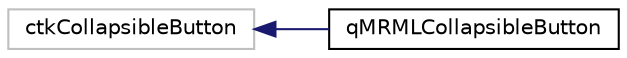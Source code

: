 digraph "Graphical Class Hierarchy"
{
  bgcolor="transparent";
  edge [fontname="Helvetica",fontsize="10",labelfontname="Helvetica",labelfontsize="10"];
  node [fontname="Helvetica",fontsize="10",shape=record];
  rankdir="LR";
  Node1050 [label="ctkCollapsibleButton",height=0.2,width=0.4,color="grey75"];
  Node1050 -> Node0 [dir="back",color="midnightblue",fontsize="10",style="solid",fontname="Helvetica"];
  Node0 [label="qMRMLCollapsibleButton",height=0.2,width=0.4,color="black",URL="$classqMRMLCollapsibleButton.html"];
}
